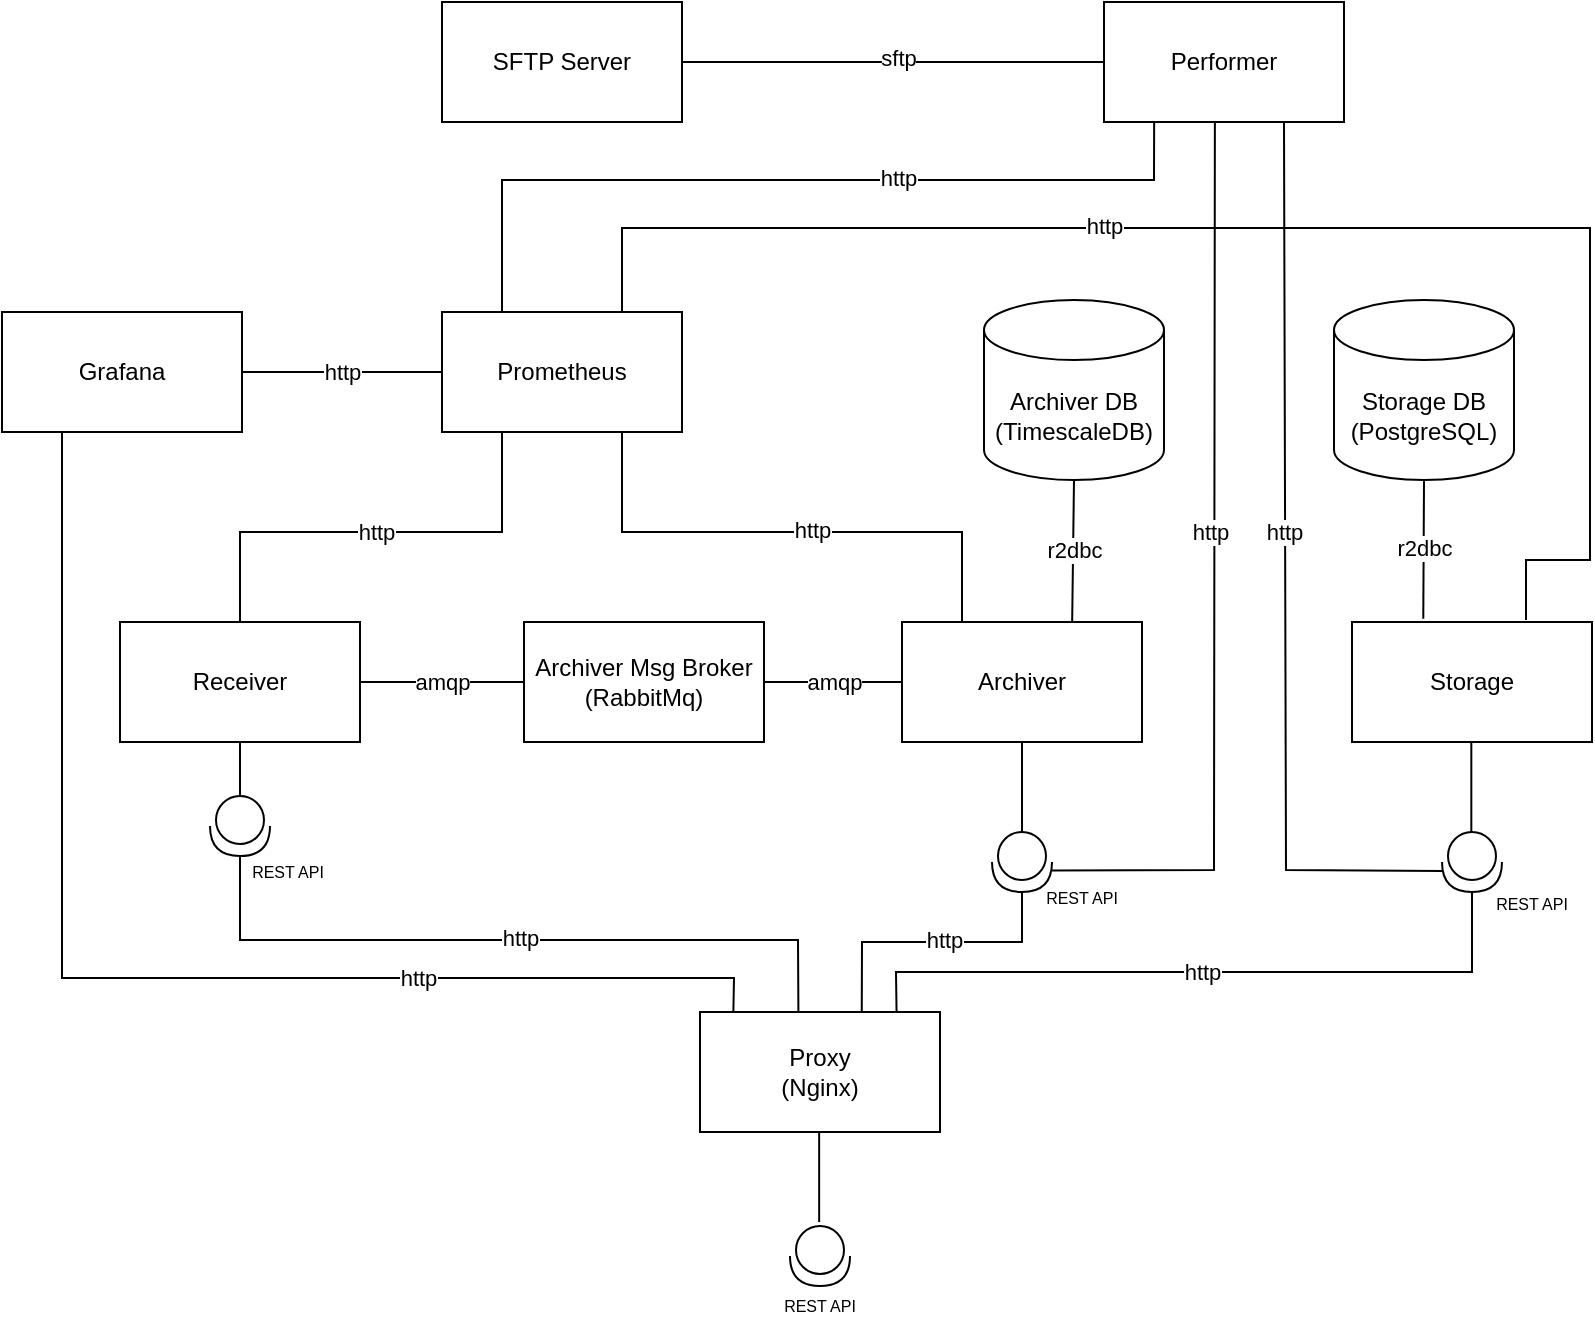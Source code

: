 <mxfile version="16.6.1" type="device"><diagram id="q4MyYRtbNlvQKskmFSps" name="Page-1"><mxGraphModel dx="1028" dy="688" grid="0" gridSize="10" guides="1" tooltips="1" connect="1" arrows="1" fold="1" page="1" pageScale="1" pageWidth="827" pageHeight="1169" math="0" shadow="0"><root><mxCell id="0"/><mxCell id="1" parent="0"/><mxCell id="O1g8SDWtbVqmOm_J9jOW-1" value="Receiver&lt;br&gt;" style="rounded=0;whiteSpace=wrap;html=1;" parent="1" vertex="1"><mxGeometry x="72" y="457" width="120" height="60" as="geometry"/></mxCell><mxCell id="O1g8SDWtbVqmOm_J9jOW-2" value="Archiver" style="rounded=0;whiteSpace=wrap;html=1;" parent="1" vertex="1"><mxGeometry x="463" y="457" width="120" height="60" as="geometry"/></mxCell><mxCell id="O1g8SDWtbVqmOm_J9jOW-3" value="Prometheus" style="rounded=0;whiteSpace=wrap;html=1;" parent="1" vertex="1"><mxGeometry x="233" y="302" width="120" height="60" as="geometry"/></mxCell><mxCell id="O1g8SDWtbVqmOm_J9jOW-4" value="Grafana&lt;br&gt;" style="rounded=0;whiteSpace=wrap;html=1;" parent="1" vertex="1"><mxGeometry x="13" y="302" width="120" height="60" as="geometry"/></mxCell><mxCell id="O1g8SDWtbVqmOm_J9jOW-5" value="Archiver DB&lt;br&gt;(TimescaleDB)" style="shape=cylinder3;whiteSpace=wrap;html=1;boundedLbl=1;backgroundOutline=1;size=15;" parent="1" vertex="1"><mxGeometry x="504" y="296" width="90" height="90" as="geometry"/></mxCell><mxCell id="O1g8SDWtbVqmOm_J9jOW-6" value="Archiver Msg Broker&lt;br&gt;(RabbitMq)" style="rounded=0;whiteSpace=wrap;html=1;" parent="1" vertex="1"><mxGeometry x="274" y="457" width="120" height="60" as="geometry"/></mxCell><mxCell id="O1g8SDWtbVqmOm_J9jOW-14" value="amqp" style="endArrow=none;html=1;rounded=0;entryX=1;entryY=0.5;entryDx=0;entryDy=0;exitX=0;exitY=0.5;exitDx=0;exitDy=0;" parent="1" source="O1g8SDWtbVqmOm_J9jOW-6" target="O1g8SDWtbVqmOm_J9jOW-1" edge="1"><mxGeometry width="50" height="50" relative="1" as="geometry"><mxPoint x="243" y="462" as="sourcePoint"/><mxPoint x="293" y="412" as="targetPoint"/></mxGeometry></mxCell><mxCell id="O1g8SDWtbVqmOm_J9jOW-15" value="amqp&lt;br&gt;" style="endArrow=none;html=1;rounded=0;entryX=0;entryY=0.5;entryDx=0;entryDy=0;exitX=1;exitY=0.5;exitDx=0;exitDy=0;" parent="1" source="O1g8SDWtbVqmOm_J9jOW-6" target="O1g8SDWtbVqmOm_J9jOW-2" edge="1"><mxGeometry width="50" height="50" relative="1" as="geometry"><mxPoint x="243" y="462" as="sourcePoint"/><mxPoint x="293" y="412" as="targetPoint"/></mxGeometry></mxCell><mxCell id="O1g8SDWtbVqmOm_J9jOW-16" value="http&lt;br&gt;" style="endArrow=none;html=1;rounded=0;entryX=0.25;entryY=1;entryDx=0;entryDy=0;exitX=0.5;exitY=0;exitDx=0;exitDy=0;" parent="1" source="O1g8SDWtbVqmOm_J9jOW-1" target="O1g8SDWtbVqmOm_J9jOW-3" edge="1"><mxGeometry width="50" height="50" relative="1" as="geometry"><mxPoint x="243" y="462" as="sourcePoint"/><mxPoint x="293" y="412" as="targetPoint"/><Array as="points"><mxPoint x="132" y="412"/><mxPoint x="263" y="412"/></Array></mxGeometry></mxCell><mxCell id="O1g8SDWtbVqmOm_J9jOW-17" value="" style="endArrow=none;html=1;rounded=0;entryX=0.75;entryY=1;entryDx=0;entryDy=0;exitX=0.25;exitY=0;exitDx=0;exitDy=0;" parent="1" source="O1g8SDWtbVqmOm_J9jOW-2" target="O1g8SDWtbVqmOm_J9jOW-3" edge="1"><mxGeometry width="50" height="50" relative="1" as="geometry"><mxPoint x="493" y="452" as="sourcePoint"/><mxPoint x="293" y="412" as="targetPoint"/><Array as="points"><mxPoint x="493" y="412"/><mxPoint x="323" y="412"/></Array></mxGeometry></mxCell><mxCell id="O1g8SDWtbVqmOm_J9jOW-20" value="http" style="edgeLabel;html=1;align=center;verticalAlign=middle;resizable=0;points=[];" parent="O1g8SDWtbVqmOm_J9jOW-17" vertex="1" connectable="0"><mxGeometry x="-0.188" y="-1" relative="1" as="geometry"><mxPoint x="-13" as="offset"/></mxGeometry></mxCell><mxCell id="O1g8SDWtbVqmOm_J9jOW-18" value="http&lt;br&gt;" style="endArrow=none;html=1;rounded=0;entryX=0;entryY=0.5;entryDx=0;entryDy=0;exitX=1;exitY=0.5;exitDx=0;exitDy=0;" parent="1" source="O1g8SDWtbVqmOm_J9jOW-4" target="O1g8SDWtbVqmOm_J9jOW-3" edge="1"><mxGeometry width="50" height="50" relative="1" as="geometry"><mxPoint x="243" y="462" as="sourcePoint"/><mxPoint x="293" y="412" as="targetPoint"/></mxGeometry></mxCell><mxCell id="O1g8SDWtbVqmOm_J9jOW-19" value="r2dbc" style="endArrow=none;html=1;rounded=0;entryX=0.709;entryY=0.006;entryDx=0;entryDy=0;exitX=0.5;exitY=1;exitDx=0;exitDy=0;exitPerimeter=0;entryPerimeter=0;" parent="1" source="O1g8SDWtbVqmOm_J9jOW-5" target="O1g8SDWtbVqmOm_J9jOW-2" edge="1"><mxGeometry width="50" height="50" relative="1" as="geometry"><mxPoint x="548" y="382" as="sourcePoint"/><mxPoint x="333" y="412" as="targetPoint"/></mxGeometry></mxCell><mxCell id="O1g8SDWtbVqmOm_J9jOW-29" value="" style="shape=providedRequiredInterface;html=1;verticalLabelPosition=bottom;sketch=0;rotation=90;" parent="1" vertex="1"><mxGeometry x="117" y="544" width="30" height="30" as="geometry"/></mxCell><mxCell id="O1g8SDWtbVqmOm_J9jOW-30" value="" style="endArrow=none;html=1;rounded=0;entryX=0.5;entryY=1;entryDx=0;entryDy=0;exitX=0;exitY=0.5;exitDx=0;exitDy=0;exitPerimeter=0;" parent="1" source="O1g8SDWtbVqmOm_J9jOW-29" target="O1g8SDWtbVqmOm_J9jOW-1" edge="1"><mxGeometry width="50" height="50" relative="1" as="geometry"><mxPoint x="263" y="552" as="sourcePoint"/><mxPoint x="313" y="502" as="targetPoint"/></mxGeometry></mxCell><mxCell id="O1g8SDWtbVqmOm_J9jOW-32" value="" style="shape=providedRequiredInterface;html=1;verticalLabelPosition=bottom;sketch=0;rotation=90;" parent="1" vertex="1"><mxGeometry x="508" y="562" width="30" height="30" as="geometry"/></mxCell><mxCell id="O1g8SDWtbVqmOm_J9jOW-33" value="" style="endArrow=none;html=1;rounded=0;entryX=0.5;entryY=1;entryDx=0;entryDy=0;exitX=0;exitY=0.5;exitDx=0;exitDy=0;exitPerimeter=0;" parent="1" source="O1g8SDWtbVqmOm_J9jOW-32" target="O1g8SDWtbVqmOm_J9jOW-2" edge="1"><mxGeometry width="50" height="50" relative="1" as="geometry"><mxPoint x="263" y="542" as="sourcePoint"/><mxPoint x="313" y="492" as="targetPoint"/></mxGeometry></mxCell><mxCell id="O1g8SDWtbVqmOm_J9jOW-34" value="&lt;font style=&quot;font-size: 8px&quot;&gt;REST API&lt;/font&gt;" style="text;html=1;strokeColor=none;fillColor=none;align=center;verticalAlign=middle;whiteSpace=wrap;rounded=0;fontSize=9;" parent="1" vertex="1"><mxGeometry x="126" y="572" width="60" height="20" as="geometry"/></mxCell><mxCell id="O1g8SDWtbVqmOm_J9jOW-36" value="&lt;font style=&quot;font-size: 8px&quot;&gt;REST API&lt;/font&gt;" style="text;html=1;strokeColor=none;fillColor=none;align=center;verticalAlign=middle;whiteSpace=wrap;rounded=0;fontSize=9;" parent="1" vertex="1"><mxGeometry x="523" y="585" width="60" height="20" as="geometry"/></mxCell><mxCell id="78w0b9dnpDI5HIOCVDTg-1" value="Storage&lt;br&gt;" style="rounded=0;whiteSpace=wrap;html=1;" parent="1" vertex="1"><mxGeometry x="688" y="457" width="120" height="60" as="geometry"/></mxCell><mxCell id="78w0b9dnpDI5HIOCVDTg-2" value="" style="shape=providedRequiredInterface;html=1;verticalLabelPosition=bottom;sketch=0;rotation=90;" parent="1" vertex="1"><mxGeometry x="733" y="562" width="30" height="30" as="geometry"/></mxCell><mxCell id="78w0b9dnpDI5HIOCVDTg-3" value="&lt;font style=&quot;font-size: 8px&quot;&gt;REST API&lt;/font&gt;" style="text;html=1;strokeColor=none;fillColor=none;align=center;verticalAlign=middle;whiteSpace=wrap;rounded=0;fontSize=9;" parent="1" vertex="1"><mxGeometry x="748" y="588" width="60" height="20" as="geometry"/></mxCell><mxCell id="78w0b9dnpDI5HIOCVDTg-4" value="" style="endArrow=none;html=1;rounded=0;entryX=0.5;entryY=1;entryDx=0;entryDy=0;exitX=0;exitY=0.5;exitDx=0;exitDy=0;exitPerimeter=0;" parent="1" edge="1"><mxGeometry width="50" height="50" relative="1" as="geometry"><mxPoint x="747.66" y="562" as="sourcePoint"/><mxPoint x="747.66" y="517" as="targetPoint"/></mxGeometry></mxCell><mxCell id="78w0b9dnpDI5HIOCVDTg-5" value="Storage DB&lt;br&gt;(PostgreSQL)" style="shape=cylinder3;whiteSpace=wrap;html=1;boundedLbl=1;backgroundOutline=1;size=15;" parent="1" vertex="1"><mxGeometry x="679" y="296" width="90" height="90" as="geometry"/></mxCell><mxCell id="78w0b9dnpDI5HIOCVDTg-6" value="r2dbc" style="endArrow=none;html=1;rounded=0;entryX=0.297;entryY=-0.028;entryDx=0;entryDy=0;exitX=0.5;exitY=1;exitDx=0;exitDy=0;exitPerimeter=0;entryPerimeter=0;" parent="1" source="78w0b9dnpDI5HIOCVDTg-5" target="78w0b9dnpDI5HIOCVDTg-1" edge="1"><mxGeometry width="50" height="50" relative="1" as="geometry"><mxPoint x="747.66" y="381.64" as="sourcePoint"/><mxPoint x="747.74" y="457.0" as="targetPoint"/></mxGeometry></mxCell><mxCell id="78w0b9dnpDI5HIOCVDTg-7" value="" style="endArrow=none;html=1;rounded=0;entryX=0.75;entryY=0;entryDx=0;entryDy=0;" parent="1" target="O1g8SDWtbVqmOm_J9jOW-3" edge="1"><mxGeometry width="50" height="50" relative="1" as="geometry"><mxPoint x="775" y="456" as="sourcePoint"/><mxPoint x="413" y="336" as="targetPoint"/><Array as="points"><mxPoint x="775" y="426"/><mxPoint x="807" y="426"/><mxPoint x="807" y="330"/><mxPoint x="807" y="260"/><mxPoint x="323" y="260"/></Array></mxGeometry></mxCell><mxCell id="78w0b9dnpDI5HIOCVDTg-8" value="http" style="edgeLabel;html=1;align=center;verticalAlign=middle;resizable=0;points=[];" parent="78w0b9dnpDI5HIOCVDTg-7" vertex="1" connectable="0"><mxGeometry x="-0.188" y="-1" relative="1" as="geometry"><mxPoint x="-165" as="offset"/></mxGeometry></mxCell><mxCell id="78w0b9dnpDI5HIOCVDTg-9" value="Proxy&lt;br&gt;(Nginx)" style="rounded=0;whiteSpace=wrap;html=1;" parent="1" vertex="1"><mxGeometry x="362" y="652" width="120" height="60" as="geometry"/></mxCell><mxCell id="78w0b9dnpDI5HIOCVDTg-13" value="" style="shape=providedRequiredInterface;html=1;verticalLabelPosition=bottom;sketch=0;rotation=90;" parent="1" vertex="1"><mxGeometry x="407" y="759" width="30" height="30" as="geometry"/></mxCell><mxCell id="78w0b9dnpDI5HIOCVDTg-14" value="&lt;font style=&quot;font-size: 8px&quot;&gt;REST API&lt;/font&gt;" style="text;html=1;strokeColor=none;fillColor=none;align=center;verticalAlign=middle;whiteSpace=wrap;rounded=0;fontSize=9;" parent="1" vertex="1"><mxGeometry x="392" y="789" width="60" height="20" as="geometry"/></mxCell><mxCell id="78w0b9dnpDI5HIOCVDTg-16" value="" style="endArrow=none;html=1;rounded=0;entryX=0.5;entryY=1;entryDx=0;entryDy=0;exitX=0;exitY=0.5;exitDx=0;exitDy=0;exitPerimeter=0;" parent="1" edge="1"><mxGeometry width="50" height="50" relative="1" as="geometry"><mxPoint x="421.58" y="757" as="sourcePoint"/><mxPoint x="421.58" y="712" as="targetPoint"/></mxGeometry></mxCell><mxCell id="78w0b9dnpDI5HIOCVDTg-17" value="" style="endArrow=none;html=1;rounded=0;entryX=0.25;entryY=1;entryDx=0;entryDy=0;exitX=0.139;exitY=0;exitDx=0;exitDy=0;exitPerimeter=0;" parent="1" source="78w0b9dnpDI5HIOCVDTg-9" target="O1g8SDWtbVqmOm_J9jOW-4" edge="1"><mxGeometry width="50" height="50" relative="1" as="geometry"><mxPoint x="364" y="635" as="sourcePoint"/><mxPoint x="51" y="384" as="targetPoint"/><Array as="points"><mxPoint x="379" y="635"/><mxPoint x="43" y="635"/></Array></mxGeometry></mxCell><mxCell id="78w0b9dnpDI5HIOCVDTg-19" value="" style="endArrow=none;html=1;rounded=0;exitX=0.674;exitY=0;exitDx=0;exitDy=0;exitPerimeter=0;" parent="1" source="78w0b9dnpDI5HIOCVDTg-9" edge="1"><mxGeometry width="50" height="50" relative="1" as="geometry"><mxPoint x="413" y="591" as="sourcePoint"/><mxPoint x="523" y="592" as="targetPoint"/><Array as="points"><mxPoint x="443" y="617"/><mxPoint x="523" y="617"/></Array></mxGeometry></mxCell><mxCell id="78w0b9dnpDI5HIOCVDTg-20" value="" style="endArrow=none;html=1;rounded=0;exitX=1;exitY=0.5;exitDx=0;exitDy=0;exitPerimeter=0;entryX=0.41;entryY=0;entryDx=0;entryDy=0;entryPerimeter=0;" parent="1" source="O1g8SDWtbVqmOm_J9jOW-29" target="78w0b9dnpDI5HIOCVDTg-9" edge="1"><mxGeometry width="50" height="50" relative="1" as="geometry"><mxPoint x="413" y="591" as="sourcePoint"/><mxPoint x="463" y="541" as="targetPoint"/><Array as="points"><mxPoint x="132" y="616"/><mxPoint x="411" y="616"/></Array></mxGeometry></mxCell><mxCell id="78w0b9dnpDI5HIOCVDTg-21" value="" style="endArrow=none;html=1;rounded=0;exitX=0.819;exitY=0;exitDx=0;exitDy=0;exitPerimeter=0;entryX=1;entryY=0.5;entryDx=0;entryDy=0;entryPerimeter=0;" parent="1" source="78w0b9dnpDI5HIOCVDTg-9" target="78w0b9dnpDI5HIOCVDTg-2" edge="1"><mxGeometry width="50" height="50" relative="1" as="geometry"><mxPoint x="413" y="591" as="sourcePoint"/><mxPoint x="748" y="615" as="targetPoint"/><Array as="points"><mxPoint x="460" y="632"/><mxPoint x="748" y="632"/></Array></mxGeometry></mxCell><mxCell id="78w0b9dnpDI5HIOCVDTg-22" value="http" style="edgeLabel;html=1;align=center;verticalAlign=middle;resizable=0;points=[];" parent="1" vertex="1" connectable="0"><mxGeometry x="221.0" y="635" as="geometry"/></mxCell><mxCell id="78w0b9dnpDI5HIOCVDTg-24" value="http" style="edgeLabel;html=1;align=center;verticalAlign=middle;resizable=0;points=[];" parent="1" vertex="1" connectable="0"><mxGeometry x="224.0" y="638" as="geometry"><mxPoint x="48" y="-23" as="offset"/></mxGeometry></mxCell><mxCell id="78w0b9dnpDI5HIOCVDTg-25" value="http" style="edgeLabel;html=1;align=center;verticalAlign=middle;resizable=0;points=[];" parent="1" vertex="1" connectable="0"><mxGeometry x="613.0" y="632" as="geometry"/></mxCell><mxCell id="78w0b9dnpDI5HIOCVDTg-26" value="http" style="edgeLabel;html=1;align=center;verticalAlign=middle;resizable=0;points=[];" parent="1" vertex="1" connectable="0"><mxGeometry x="484.0" y="616" as="geometry"/></mxCell><mxCell id="Tt6cg2ZCRKMuCQeW831b-1" value="Performer" style="rounded=0;whiteSpace=wrap;html=1;" vertex="1" parent="1"><mxGeometry x="564" y="147" width="120" height="60" as="geometry"/></mxCell><mxCell id="Tt6cg2ZCRKMuCQeW831b-2" value="SFTP Server" style="rounded=0;whiteSpace=wrap;html=1;" vertex="1" parent="1"><mxGeometry x="233" y="147" width="120" height="60" as="geometry"/></mxCell><mxCell id="Tt6cg2ZCRKMuCQeW831b-3" value="" style="endArrow=none;html=1;rounded=0;exitX=0.64;exitY=0;exitDx=0;exitDy=0;exitPerimeter=0;entryX=0.462;entryY=0.994;entryDx=0;entryDy=0;entryPerimeter=0;" edge="1" parent="1" source="O1g8SDWtbVqmOm_J9jOW-32" target="Tt6cg2ZCRKMuCQeW831b-1"><mxGeometry width="50" height="50" relative="1" as="geometry"><mxPoint x="599" y="474" as="sourcePoint"/><mxPoint x="619" y="208" as="targetPoint"/><Array as="points"><mxPoint x="619" y="581"/><mxPoint x="619" y="575"/></Array></mxGeometry></mxCell><mxCell id="Tt6cg2ZCRKMuCQeW831b-4" value="" style="endArrow=none;html=1;rounded=0;exitX=0.648;exitY=0.996;exitDx=0;exitDy=0;exitPerimeter=0;entryX=0.75;entryY=1;entryDx=0;entryDy=0;" edge="1" parent="1" source="78w0b9dnpDI5HIOCVDTg-2" target="Tt6cg2ZCRKMuCQeW831b-1"><mxGeometry width="50" height="50" relative="1" as="geometry"><mxPoint x="730" y="575" as="sourcePoint"/><mxPoint x="655" y="218" as="targetPoint"/><Array as="points"><mxPoint x="655" y="581"/></Array></mxGeometry></mxCell><mxCell id="Tt6cg2ZCRKMuCQeW831b-5" value="http" style="edgeLabel;html=1;align=center;verticalAlign=middle;resizable=0;points=[];" vertex="1" connectable="0" parent="1"><mxGeometry x="617.0" y="412.0" as="geometry"/></mxCell><mxCell id="Tt6cg2ZCRKMuCQeW831b-6" value="http" style="edgeLabel;html=1;align=center;verticalAlign=middle;resizable=0;points=[];" vertex="1" connectable="0" parent="1"><mxGeometry x="654.0" y="412.0" as="geometry"/></mxCell><mxCell id="Tt6cg2ZCRKMuCQeW831b-7" value="" style="endArrow=none;html=1;rounded=0;exitX=0.25;exitY=0;exitDx=0;exitDy=0;entryX=0.209;entryY=0.996;entryDx=0;entryDy=0;entryPerimeter=0;" edge="1" parent="1" source="O1g8SDWtbVqmOm_J9jOW-3" target="Tt6cg2ZCRKMuCQeW831b-1"><mxGeometry width="50" height="50" relative="1" as="geometry"><mxPoint x="415" y="389" as="sourcePoint"/><mxPoint x="589" y="208" as="targetPoint"/><Array as="points"><mxPoint x="263" y="236"/><mxPoint x="508" y="236"/><mxPoint x="589" y="236"/></Array></mxGeometry></mxCell><mxCell id="Tt6cg2ZCRKMuCQeW831b-8" value="" style="endArrow=none;html=1;rounded=0;exitX=1;exitY=0.5;exitDx=0;exitDy=0;entryX=0;entryY=0.5;entryDx=0;entryDy=0;" edge="1" parent="1" source="Tt6cg2ZCRKMuCQeW831b-2" target="Tt6cg2ZCRKMuCQeW831b-1"><mxGeometry width="50" height="50" relative="1" as="geometry"><mxPoint x="562" y="272" as="sourcePoint"/><mxPoint x="612" y="222" as="targetPoint"/></mxGeometry></mxCell><mxCell id="Tt6cg2ZCRKMuCQeW831b-9" value="http" style="edgeLabel;html=1;align=center;verticalAlign=middle;resizable=0;points=[];" vertex="1" connectable="0" parent="1"><mxGeometry x="642.0" y="419.0" as="geometry"><mxPoint x="-181" y="-184" as="offset"/></mxGeometry></mxCell><mxCell id="Tt6cg2ZCRKMuCQeW831b-10" value="sftp" style="edgeLabel;html=1;align=center;verticalAlign=middle;resizable=0;points=[];" vertex="1" connectable="0" parent="1"><mxGeometry x="461.0" y="175.0" as="geometry"/></mxCell></root></mxGraphModel></diagram></mxfile>